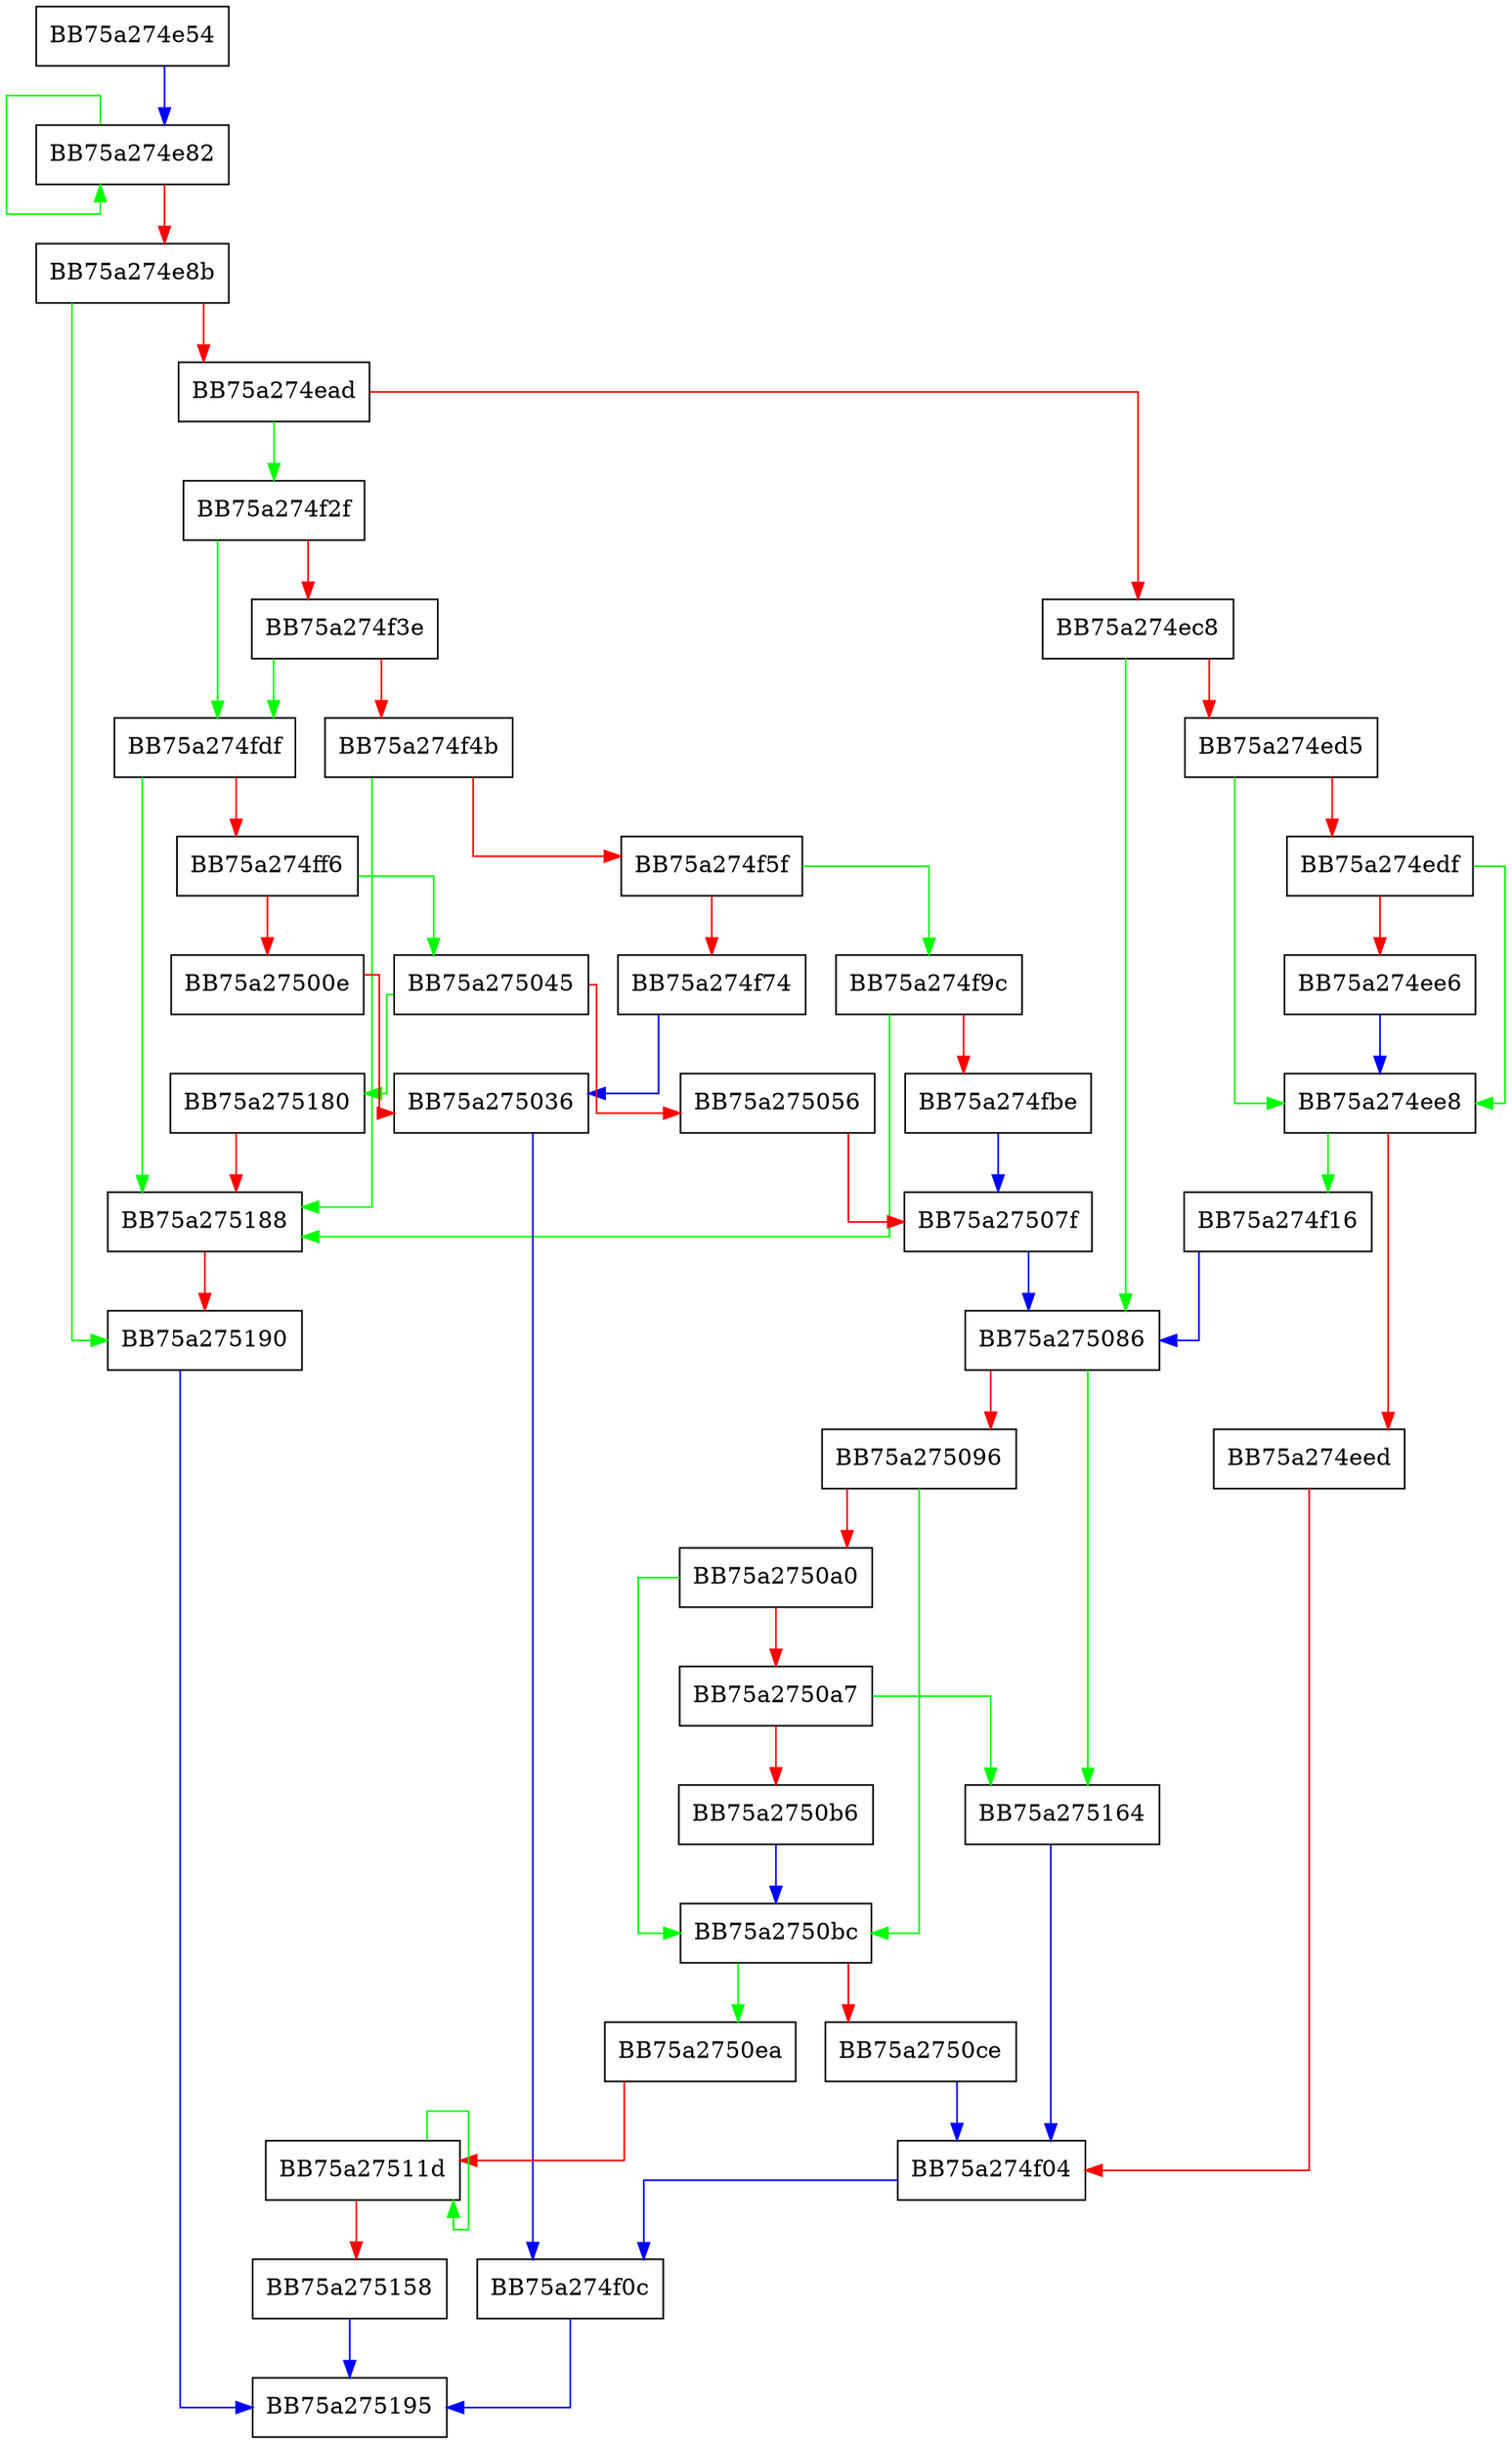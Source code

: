 digraph winGetTempname {
  node [shape="box"];
  graph [splines=ortho];
  BB75a274e54 -> BB75a274e82 [color="blue"];
  BB75a274e82 -> BB75a274e82 [color="green"];
  BB75a274e82 -> BB75a274e8b [color="red"];
  BB75a274e8b -> BB75a275190 [color="green"];
  BB75a274e8b -> BB75a274ead [color="red"];
  BB75a274ead -> BB75a274f2f [color="green"];
  BB75a274ead -> BB75a274ec8 [color="red"];
  BB75a274ec8 -> BB75a275086 [color="green"];
  BB75a274ec8 -> BB75a274ed5 [color="red"];
  BB75a274ed5 -> BB75a274ee8 [color="green"];
  BB75a274ed5 -> BB75a274edf [color="red"];
  BB75a274edf -> BB75a274ee8 [color="green"];
  BB75a274edf -> BB75a274ee6 [color="red"];
  BB75a274ee6 -> BB75a274ee8 [color="blue"];
  BB75a274ee8 -> BB75a274f16 [color="green"];
  BB75a274ee8 -> BB75a274eed [color="red"];
  BB75a274eed -> BB75a274f04 [color="red"];
  BB75a274f04 -> BB75a274f0c [color="blue"];
  BB75a274f0c -> BB75a275195 [color="blue"];
  BB75a274f16 -> BB75a275086 [color="blue"];
  BB75a274f2f -> BB75a274fdf [color="green"];
  BB75a274f2f -> BB75a274f3e [color="red"];
  BB75a274f3e -> BB75a274fdf [color="green"];
  BB75a274f3e -> BB75a274f4b [color="red"];
  BB75a274f4b -> BB75a275188 [color="green"];
  BB75a274f4b -> BB75a274f5f [color="red"];
  BB75a274f5f -> BB75a274f9c [color="green"];
  BB75a274f5f -> BB75a274f74 [color="red"];
  BB75a274f74 -> BB75a275036 [color="blue"];
  BB75a274f9c -> BB75a275188 [color="green"];
  BB75a274f9c -> BB75a274fbe [color="red"];
  BB75a274fbe -> BB75a27507f [color="blue"];
  BB75a274fdf -> BB75a275188 [color="green"];
  BB75a274fdf -> BB75a274ff6 [color="red"];
  BB75a274ff6 -> BB75a275045 [color="green"];
  BB75a274ff6 -> BB75a27500e [color="red"];
  BB75a27500e -> BB75a275036 [color="red"];
  BB75a275036 -> BB75a274f0c [color="blue"];
  BB75a275045 -> BB75a275180 [color="green"];
  BB75a275045 -> BB75a275056 [color="red"];
  BB75a275056 -> BB75a27507f [color="red"];
  BB75a27507f -> BB75a275086 [color="blue"];
  BB75a275086 -> BB75a275164 [color="green"];
  BB75a275086 -> BB75a275096 [color="red"];
  BB75a275096 -> BB75a2750bc [color="green"];
  BB75a275096 -> BB75a2750a0 [color="red"];
  BB75a2750a0 -> BB75a2750bc [color="green"];
  BB75a2750a0 -> BB75a2750a7 [color="red"];
  BB75a2750a7 -> BB75a275164 [color="green"];
  BB75a2750a7 -> BB75a2750b6 [color="red"];
  BB75a2750b6 -> BB75a2750bc [color="blue"];
  BB75a2750bc -> BB75a2750ea [color="green"];
  BB75a2750bc -> BB75a2750ce [color="red"];
  BB75a2750ce -> BB75a274f04 [color="blue"];
  BB75a2750ea -> BB75a27511d [color="red"];
  BB75a27511d -> BB75a27511d [color="green"];
  BB75a27511d -> BB75a275158 [color="red"];
  BB75a275158 -> BB75a275195 [color="blue"];
  BB75a275164 -> BB75a274f04 [color="blue"];
  BB75a275180 -> BB75a275188 [color="red"];
  BB75a275188 -> BB75a275190 [color="red"];
  BB75a275190 -> BB75a275195 [color="blue"];
}